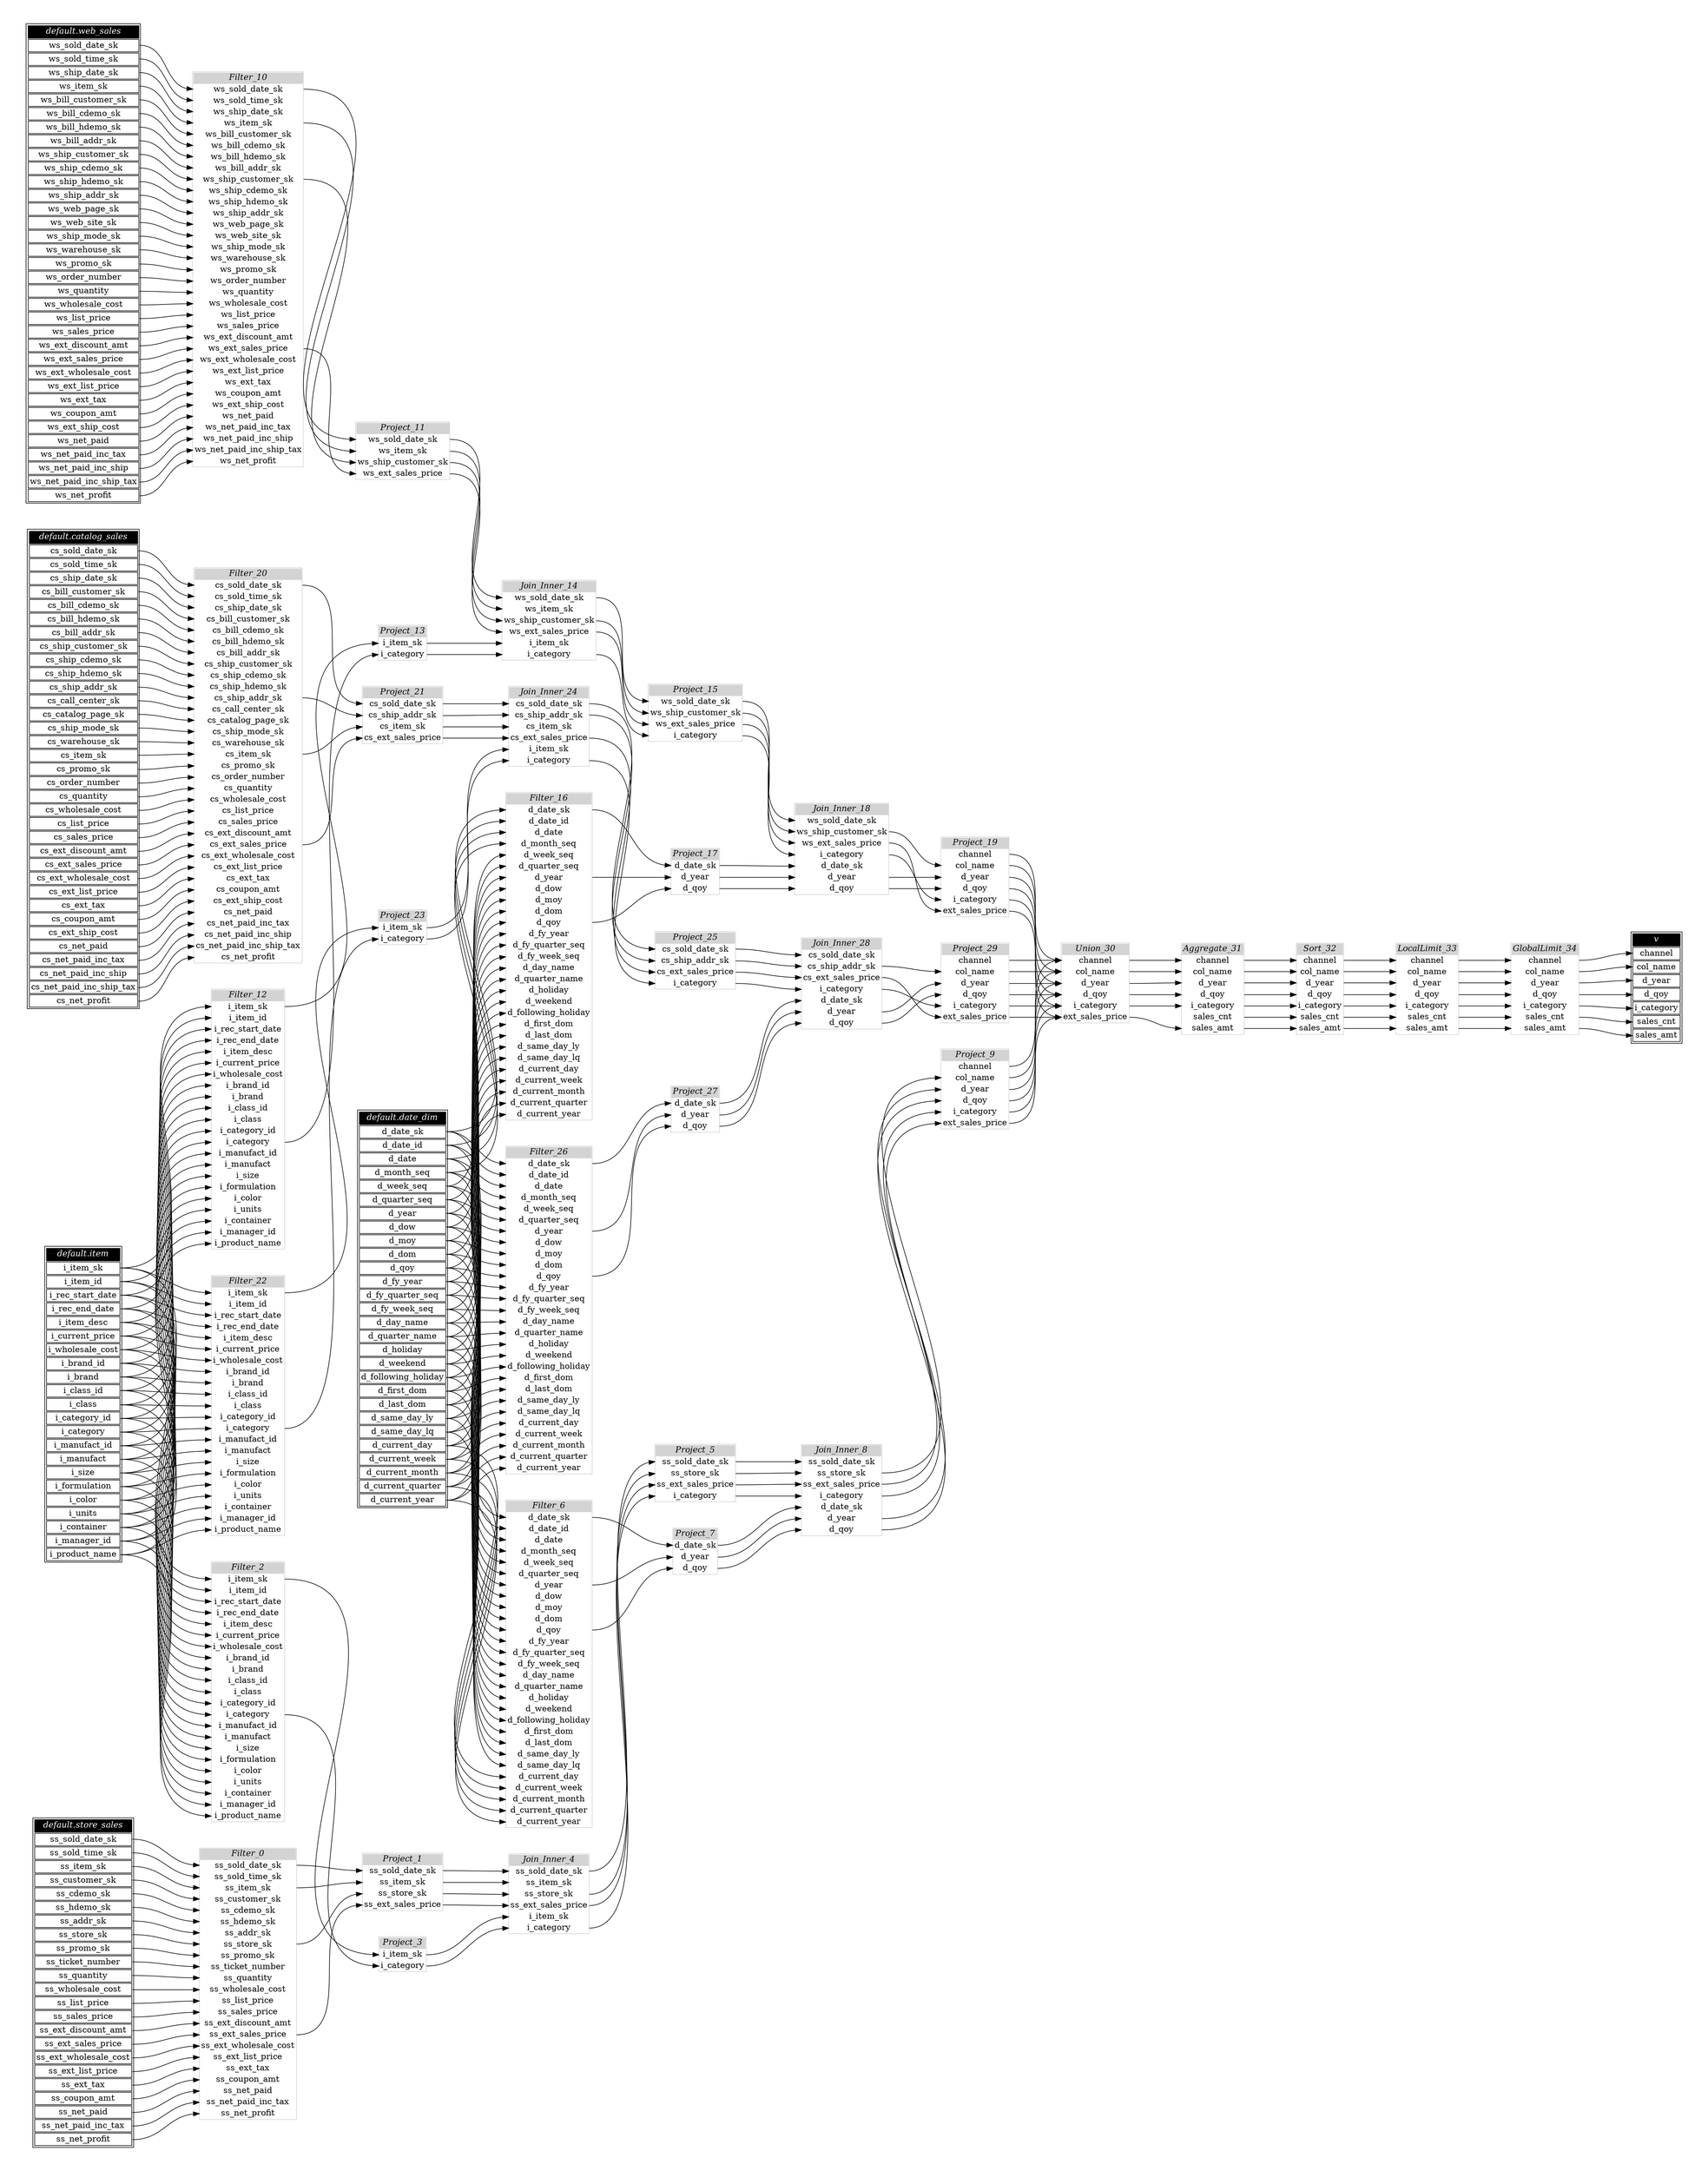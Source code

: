 // Automatically generated by TPCDSFlowTestSuite


digraph {
  graph [pad="0.5" nodesep="0.5" ranksep="1" fontname="Helvetica" rankdir=LR];
  node [shape=plaintext]

  
"Aggregate_31" [label=<
<table color="lightgray" border="1" cellborder="0" cellspacing="0">
  <tr><td bgcolor="lightgray" port="nodeName"><i>Aggregate_31</i></td></tr>
  <tr><td port="0">channel</td></tr>
<tr><td port="1">col_name</td></tr>
<tr><td port="2">d_year</td></tr>
<tr><td port="3">d_qoy</td></tr>
<tr><td port="4">i_category</td></tr>
<tr><td port="5">sales_cnt</td></tr>
<tr><td port="6">sales_amt</td></tr>
</table>>];
     

"Filter_0" [label=<
<table color="lightgray" border="1" cellborder="0" cellspacing="0">
  <tr><td bgcolor="lightgray" port="nodeName"><i>Filter_0</i></td></tr>
  <tr><td port="0">ss_sold_date_sk</td></tr>
<tr><td port="1">ss_sold_time_sk</td></tr>
<tr><td port="2">ss_item_sk</td></tr>
<tr><td port="3">ss_customer_sk</td></tr>
<tr><td port="4">ss_cdemo_sk</td></tr>
<tr><td port="5">ss_hdemo_sk</td></tr>
<tr><td port="6">ss_addr_sk</td></tr>
<tr><td port="7">ss_store_sk</td></tr>
<tr><td port="8">ss_promo_sk</td></tr>
<tr><td port="9">ss_ticket_number</td></tr>
<tr><td port="10">ss_quantity</td></tr>
<tr><td port="11">ss_wholesale_cost</td></tr>
<tr><td port="12">ss_list_price</td></tr>
<tr><td port="13">ss_sales_price</td></tr>
<tr><td port="14">ss_ext_discount_amt</td></tr>
<tr><td port="15">ss_ext_sales_price</td></tr>
<tr><td port="16">ss_ext_wholesale_cost</td></tr>
<tr><td port="17">ss_ext_list_price</td></tr>
<tr><td port="18">ss_ext_tax</td></tr>
<tr><td port="19">ss_coupon_amt</td></tr>
<tr><td port="20">ss_net_paid</td></tr>
<tr><td port="21">ss_net_paid_inc_tax</td></tr>
<tr><td port="22">ss_net_profit</td></tr>
</table>>];
     

"Filter_10" [label=<
<table color="lightgray" border="1" cellborder="0" cellspacing="0">
  <tr><td bgcolor="lightgray" port="nodeName"><i>Filter_10</i></td></tr>
  <tr><td port="0">ws_sold_date_sk</td></tr>
<tr><td port="1">ws_sold_time_sk</td></tr>
<tr><td port="2">ws_ship_date_sk</td></tr>
<tr><td port="3">ws_item_sk</td></tr>
<tr><td port="4">ws_bill_customer_sk</td></tr>
<tr><td port="5">ws_bill_cdemo_sk</td></tr>
<tr><td port="6">ws_bill_hdemo_sk</td></tr>
<tr><td port="7">ws_bill_addr_sk</td></tr>
<tr><td port="8">ws_ship_customer_sk</td></tr>
<tr><td port="9">ws_ship_cdemo_sk</td></tr>
<tr><td port="10">ws_ship_hdemo_sk</td></tr>
<tr><td port="11">ws_ship_addr_sk</td></tr>
<tr><td port="12">ws_web_page_sk</td></tr>
<tr><td port="13">ws_web_site_sk</td></tr>
<tr><td port="14">ws_ship_mode_sk</td></tr>
<tr><td port="15">ws_warehouse_sk</td></tr>
<tr><td port="16">ws_promo_sk</td></tr>
<tr><td port="17">ws_order_number</td></tr>
<tr><td port="18">ws_quantity</td></tr>
<tr><td port="19">ws_wholesale_cost</td></tr>
<tr><td port="20">ws_list_price</td></tr>
<tr><td port="21">ws_sales_price</td></tr>
<tr><td port="22">ws_ext_discount_amt</td></tr>
<tr><td port="23">ws_ext_sales_price</td></tr>
<tr><td port="24">ws_ext_wholesale_cost</td></tr>
<tr><td port="25">ws_ext_list_price</td></tr>
<tr><td port="26">ws_ext_tax</td></tr>
<tr><td port="27">ws_coupon_amt</td></tr>
<tr><td port="28">ws_ext_ship_cost</td></tr>
<tr><td port="29">ws_net_paid</td></tr>
<tr><td port="30">ws_net_paid_inc_tax</td></tr>
<tr><td port="31">ws_net_paid_inc_ship</td></tr>
<tr><td port="32">ws_net_paid_inc_ship_tax</td></tr>
<tr><td port="33">ws_net_profit</td></tr>
</table>>];
     

"Filter_12" [label=<
<table color="lightgray" border="1" cellborder="0" cellspacing="0">
  <tr><td bgcolor="lightgray" port="nodeName"><i>Filter_12</i></td></tr>
  <tr><td port="0">i_item_sk</td></tr>
<tr><td port="1">i_item_id</td></tr>
<tr><td port="2">i_rec_start_date</td></tr>
<tr><td port="3">i_rec_end_date</td></tr>
<tr><td port="4">i_item_desc</td></tr>
<tr><td port="5">i_current_price</td></tr>
<tr><td port="6">i_wholesale_cost</td></tr>
<tr><td port="7">i_brand_id</td></tr>
<tr><td port="8">i_brand</td></tr>
<tr><td port="9">i_class_id</td></tr>
<tr><td port="10">i_class</td></tr>
<tr><td port="11">i_category_id</td></tr>
<tr><td port="12">i_category</td></tr>
<tr><td port="13">i_manufact_id</td></tr>
<tr><td port="14">i_manufact</td></tr>
<tr><td port="15">i_size</td></tr>
<tr><td port="16">i_formulation</td></tr>
<tr><td port="17">i_color</td></tr>
<tr><td port="18">i_units</td></tr>
<tr><td port="19">i_container</td></tr>
<tr><td port="20">i_manager_id</td></tr>
<tr><td port="21">i_product_name</td></tr>
</table>>];
     

"Filter_16" [label=<
<table color="lightgray" border="1" cellborder="0" cellspacing="0">
  <tr><td bgcolor="lightgray" port="nodeName"><i>Filter_16</i></td></tr>
  <tr><td port="0">d_date_sk</td></tr>
<tr><td port="1">d_date_id</td></tr>
<tr><td port="2">d_date</td></tr>
<tr><td port="3">d_month_seq</td></tr>
<tr><td port="4">d_week_seq</td></tr>
<tr><td port="5">d_quarter_seq</td></tr>
<tr><td port="6">d_year</td></tr>
<tr><td port="7">d_dow</td></tr>
<tr><td port="8">d_moy</td></tr>
<tr><td port="9">d_dom</td></tr>
<tr><td port="10">d_qoy</td></tr>
<tr><td port="11">d_fy_year</td></tr>
<tr><td port="12">d_fy_quarter_seq</td></tr>
<tr><td port="13">d_fy_week_seq</td></tr>
<tr><td port="14">d_day_name</td></tr>
<tr><td port="15">d_quarter_name</td></tr>
<tr><td port="16">d_holiday</td></tr>
<tr><td port="17">d_weekend</td></tr>
<tr><td port="18">d_following_holiday</td></tr>
<tr><td port="19">d_first_dom</td></tr>
<tr><td port="20">d_last_dom</td></tr>
<tr><td port="21">d_same_day_ly</td></tr>
<tr><td port="22">d_same_day_lq</td></tr>
<tr><td port="23">d_current_day</td></tr>
<tr><td port="24">d_current_week</td></tr>
<tr><td port="25">d_current_month</td></tr>
<tr><td port="26">d_current_quarter</td></tr>
<tr><td port="27">d_current_year</td></tr>
</table>>];
     

"Filter_2" [label=<
<table color="lightgray" border="1" cellborder="0" cellspacing="0">
  <tr><td bgcolor="lightgray" port="nodeName"><i>Filter_2</i></td></tr>
  <tr><td port="0">i_item_sk</td></tr>
<tr><td port="1">i_item_id</td></tr>
<tr><td port="2">i_rec_start_date</td></tr>
<tr><td port="3">i_rec_end_date</td></tr>
<tr><td port="4">i_item_desc</td></tr>
<tr><td port="5">i_current_price</td></tr>
<tr><td port="6">i_wholesale_cost</td></tr>
<tr><td port="7">i_brand_id</td></tr>
<tr><td port="8">i_brand</td></tr>
<tr><td port="9">i_class_id</td></tr>
<tr><td port="10">i_class</td></tr>
<tr><td port="11">i_category_id</td></tr>
<tr><td port="12">i_category</td></tr>
<tr><td port="13">i_manufact_id</td></tr>
<tr><td port="14">i_manufact</td></tr>
<tr><td port="15">i_size</td></tr>
<tr><td port="16">i_formulation</td></tr>
<tr><td port="17">i_color</td></tr>
<tr><td port="18">i_units</td></tr>
<tr><td port="19">i_container</td></tr>
<tr><td port="20">i_manager_id</td></tr>
<tr><td port="21">i_product_name</td></tr>
</table>>];
     

"Filter_20" [label=<
<table color="lightgray" border="1" cellborder="0" cellspacing="0">
  <tr><td bgcolor="lightgray" port="nodeName"><i>Filter_20</i></td></tr>
  <tr><td port="0">cs_sold_date_sk</td></tr>
<tr><td port="1">cs_sold_time_sk</td></tr>
<tr><td port="2">cs_ship_date_sk</td></tr>
<tr><td port="3">cs_bill_customer_sk</td></tr>
<tr><td port="4">cs_bill_cdemo_sk</td></tr>
<tr><td port="5">cs_bill_hdemo_sk</td></tr>
<tr><td port="6">cs_bill_addr_sk</td></tr>
<tr><td port="7">cs_ship_customer_sk</td></tr>
<tr><td port="8">cs_ship_cdemo_sk</td></tr>
<tr><td port="9">cs_ship_hdemo_sk</td></tr>
<tr><td port="10">cs_ship_addr_sk</td></tr>
<tr><td port="11">cs_call_center_sk</td></tr>
<tr><td port="12">cs_catalog_page_sk</td></tr>
<tr><td port="13">cs_ship_mode_sk</td></tr>
<tr><td port="14">cs_warehouse_sk</td></tr>
<tr><td port="15">cs_item_sk</td></tr>
<tr><td port="16">cs_promo_sk</td></tr>
<tr><td port="17">cs_order_number</td></tr>
<tr><td port="18">cs_quantity</td></tr>
<tr><td port="19">cs_wholesale_cost</td></tr>
<tr><td port="20">cs_list_price</td></tr>
<tr><td port="21">cs_sales_price</td></tr>
<tr><td port="22">cs_ext_discount_amt</td></tr>
<tr><td port="23">cs_ext_sales_price</td></tr>
<tr><td port="24">cs_ext_wholesale_cost</td></tr>
<tr><td port="25">cs_ext_list_price</td></tr>
<tr><td port="26">cs_ext_tax</td></tr>
<tr><td port="27">cs_coupon_amt</td></tr>
<tr><td port="28">cs_ext_ship_cost</td></tr>
<tr><td port="29">cs_net_paid</td></tr>
<tr><td port="30">cs_net_paid_inc_tax</td></tr>
<tr><td port="31">cs_net_paid_inc_ship</td></tr>
<tr><td port="32">cs_net_paid_inc_ship_tax</td></tr>
<tr><td port="33">cs_net_profit</td></tr>
</table>>];
     

"Filter_22" [label=<
<table color="lightgray" border="1" cellborder="0" cellspacing="0">
  <tr><td bgcolor="lightgray" port="nodeName"><i>Filter_22</i></td></tr>
  <tr><td port="0">i_item_sk</td></tr>
<tr><td port="1">i_item_id</td></tr>
<tr><td port="2">i_rec_start_date</td></tr>
<tr><td port="3">i_rec_end_date</td></tr>
<tr><td port="4">i_item_desc</td></tr>
<tr><td port="5">i_current_price</td></tr>
<tr><td port="6">i_wholesale_cost</td></tr>
<tr><td port="7">i_brand_id</td></tr>
<tr><td port="8">i_brand</td></tr>
<tr><td port="9">i_class_id</td></tr>
<tr><td port="10">i_class</td></tr>
<tr><td port="11">i_category_id</td></tr>
<tr><td port="12">i_category</td></tr>
<tr><td port="13">i_manufact_id</td></tr>
<tr><td port="14">i_manufact</td></tr>
<tr><td port="15">i_size</td></tr>
<tr><td port="16">i_formulation</td></tr>
<tr><td port="17">i_color</td></tr>
<tr><td port="18">i_units</td></tr>
<tr><td port="19">i_container</td></tr>
<tr><td port="20">i_manager_id</td></tr>
<tr><td port="21">i_product_name</td></tr>
</table>>];
     

"Filter_26" [label=<
<table color="lightgray" border="1" cellborder="0" cellspacing="0">
  <tr><td bgcolor="lightgray" port="nodeName"><i>Filter_26</i></td></tr>
  <tr><td port="0">d_date_sk</td></tr>
<tr><td port="1">d_date_id</td></tr>
<tr><td port="2">d_date</td></tr>
<tr><td port="3">d_month_seq</td></tr>
<tr><td port="4">d_week_seq</td></tr>
<tr><td port="5">d_quarter_seq</td></tr>
<tr><td port="6">d_year</td></tr>
<tr><td port="7">d_dow</td></tr>
<tr><td port="8">d_moy</td></tr>
<tr><td port="9">d_dom</td></tr>
<tr><td port="10">d_qoy</td></tr>
<tr><td port="11">d_fy_year</td></tr>
<tr><td port="12">d_fy_quarter_seq</td></tr>
<tr><td port="13">d_fy_week_seq</td></tr>
<tr><td port="14">d_day_name</td></tr>
<tr><td port="15">d_quarter_name</td></tr>
<tr><td port="16">d_holiday</td></tr>
<tr><td port="17">d_weekend</td></tr>
<tr><td port="18">d_following_holiday</td></tr>
<tr><td port="19">d_first_dom</td></tr>
<tr><td port="20">d_last_dom</td></tr>
<tr><td port="21">d_same_day_ly</td></tr>
<tr><td port="22">d_same_day_lq</td></tr>
<tr><td port="23">d_current_day</td></tr>
<tr><td port="24">d_current_week</td></tr>
<tr><td port="25">d_current_month</td></tr>
<tr><td port="26">d_current_quarter</td></tr>
<tr><td port="27">d_current_year</td></tr>
</table>>];
     

"Filter_6" [label=<
<table color="lightgray" border="1" cellborder="0" cellspacing="0">
  <tr><td bgcolor="lightgray" port="nodeName"><i>Filter_6</i></td></tr>
  <tr><td port="0">d_date_sk</td></tr>
<tr><td port="1">d_date_id</td></tr>
<tr><td port="2">d_date</td></tr>
<tr><td port="3">d_month_seq</td></tr>
<tr><td port="4">d_week_seq</td></tr>
<tr><td port="5">d_quarter_seq</td></tr>
<tr><td port="6">d_year</td></tr>
<tr><td port="7">d_dow</td></tr>
<tr><td port="8">d_moy</td></tr>
<tr><td port="9">d_dom</td></tr>
<tr><td port="10">d_qoy</td></tr>
<tr><td port="11">d_fy_year</td></tr>
<tr><td port="12">d_fy_quarter_seq</td></tr>
<tr><td port="13">d_fy_week_seq</td></tr>
<tr><td port="14">d_day_name</td></tr>
<tr><td port="15">d_quarter_name</td></tr>
<tr><td port="16">d_holiday</td></tr>
<tr><td port="17">d_weekend</td></tr>
<tr><td port="18">d_following_holiday</td></tr>
<tr><td port="19">d_first_dom</td></tr>
<tr><td port="20">d_last_dom</td></tr>
<tr><td port="21">d_same_day_ly</td></tr>
<tr><td port="22">d_same_day_lq</td></tr>
<tr><td port="23">d_current_day</td></tr>
<tr><td port="24">d_current_week</td></tr>
<tr><td port="25">d_current_month</td></tr>
<tr><td port="26">d_current_quarter</td></tr>
<tr><td port="27">d_current_year</td></tr>
</table>>];
     

"GlobalLimit_34" [label=<
<table color="lightgray" border="1" cellborder="0" cellspacing="0">
  <tr><td bgcolor="lightgray" port="nodeName"><i>GlobalLimit_34</i></td></tr>
  <tr><td port="0">channel</td></tr>
<tr><td port="1">col_name</td></tr>
<tr><td port="2">d_year</td></tr>
<tr><td port="3">d_qoy</td></tr>
<tr><td port="4">i_category</td></tr>
<tr><td port="5">sales_cnt</td></tr>
<tr><td port="6">sales_amt</td></tr>
</table>>];
     

"Join_Inner_14" [label=<
<table color="lightgray" border="1" cellborder="0" cellspacing="0">
  <tr><td bgcolor="lightgray" port="nodeName"><i>Join_Inner_14</i></td></tr>
  <tr><td port="0">ws_sold_date_sk</td></tr>
<tr><td port="1">ws_item_sk</td></tr>
<tr><td port="2">ws_ship_customer_sk</td></tr>
<tr><td port="3">ws_ext_sales_price</td></tr>
<tr><td port="4">i_item_sk</td></tr>
<tr><td port="5">i_category</td></tr>
</table>>];
     

"Join_Inner_18" [label=<
<table color="lightgray" border="1" cellborder="0" cellspacing="0">
  <tr><td bgcolor="lightgray" port="nodeName"><i>Join_Inner_18</i></td></tr>
  <tr><td port="0">ws_sold_date_sk</td></tr>
<tr><td port="1">ws_ship_customer_sk</td></tr>
<tr><td port="2">ws_ext_sales_price</td></tr>
<tr><td port="3">i_category</td></tr>
<tr><td port="4">d_date_sk</td></tr>
<tr><td port="5">d_year</td></tr>
<tr><td port="6">d_qoy</td></tr>
</table>>];
     

"Join_Inner_24" [label=<
<table color="lightgray" border="1" cellborder="0" cellspacing="0">
  <tr><td bgcolor="lightgray" port="nodeName"><i>Join_Inner_24</i></td></tr>
  <tr><td port="0">cs_sold_date_sk</td></tr>
<tr><td port="1">cs_ship_addr_sk</td></tr>
<tr><td port="2">cs_item_sk</td></tr>
<tr><td port="3">cs_ext_sales_price</td></tr>
<tr><td port="4">i_item_sk</td></tr>
<tr><td port="5">i_category</td></tr>
</table>>];
     

"Join_Inner_28" [label=<
<table color="lightgray" border="1" cellborder="0" cellspacing="0">
  <tr><td bgcolor="lightgray" port="nodeName"><i>Join_Inner_28</i></td></tr>
  <tr><td port="0">cs_sold_date_sk</td></tr>
<tr><td port="1">cs_ship_addr_sk</td></tr>
<tr><td port="2">cs_ext_sales_price</td></tr>
<tr><td port="3">i_category</td></tr>
<tr><td port="4">d_date_sk</td></tr>
<tr><td port="5">d_year</td></tr>
<tr><td port="6">d_qoy</td></tr>
</table>>];
     

"Join_Inner_4" [label=<
<table color="lightgray" border="1" cellborder="0" cellspacing="0">
  <tr><td bgcolor="lightgray" port="nodeName"><i>Join_Inner_4</i></td></tr>
  <tr><td port="0">ss_sold_date_sk</td></tr>
<tr><td port="1">ss_item_sk</td></tr>
<tr><td port="2">ss_store_sk</td></tr>
<tr><td port="3">ss_ext_sales_price</td></tr>
<tr><td port="4">i_item_sk</td></tr>
<tr><td port="5">i_category</td></tr>
</table>>];
     

"Join_Inner_8" [label=<
<table color="lightgray" border="1" cellborder="0" cellspacing="0">
  <tr><td bgcolor="lightgray" port="nodeName"><i>Join_Inner_8</i></td></tr>
  <tr><td port="0">ss_sold_date_sk</td></tr>
<tr><td port="1">ss_store_sk</td></tr>
<tr><td port="2">ss_ext_sales_price</td></tr>
<tr><td port="3">i_category</td></tr>
<tr><td port="4">d_date_sk</td></tr>
<tr><td port="5">d_year</td></tr>
<tr><td port="6">d_qoy</td></tr>
</table>>];
     

"LocalLimit_33" [label=<
<table color="lightgray" border="1" cellborder="0" cellspacing="0">
  <tr><td bgcolor="lightgray" port="nodeName"><i>LocalLimit_33</i></td></tr>
  <tr><td port="0">channel</td></tr>
<tr><td port="1">col_name</td></tr>
<tr><td port="2">d_year</td></tr>
<tr><td port="3">d_qoy</td></tr>
<tr><td port="4">i_category</td></tr>
<tr><td port="5">sales_cnt</td></tr>
<tr><td port="6">sales_amt</td></tr>
</table>>];
     

"Project_1" [label=<
<table color="lightgray" border="1" cellborder="0" cellspacing="0">
  <tr><td bgcolor="lightgray" port="nodeName"><i>Project_1</i></td></tr>
  <tr><td port="0">ss_sold_date_sk</td></tr>
<tr><td port="1">ss_item_sk</td></tr>
<tr><td port="2">ss_store_sk</td></tr>
<tr><td port="3">ss_ext_sales_price</td></tr>
</table>>];
     

"Project_11" [label=<
<table color="lightgray" border="1" cellborder="0" cellspacing="0">
  <tr><td bgcolor="lightgray" port="nodeName"><i>Project_11</i></td></tr>
  <tr><td port="0">ws_sold_date_sk</td></tr>
<tr><td port="1">ws_item_sk</td></tr>
<tr><td port="2">ws_ship_customer_sk</td></tr>
<tr><td port="3">ws_ext_sales_price</td></tr>
</table>>];
     

"Project_13" [label=<
<table color="lightgray" border="1" cellborder="0" cellspacing="0">
  <tr><td bgcolor="lightgray" port="nodeName"><i>Project_13</i></td></tr>
  <tr><td port="0">i_item_sk</td></tr>
<tr><td port="1">i_category</td></tr>
</table>>];
     

"Project_15" [label=<
<table color="lightgray" border="1" cellborder="0" cellspacing="0">
  <tr><td bgcolor="lightgray" port="nodeName"><i>Project_15</i></td></tr>
  <tr><td port="0">ws_sold_date_sk</td></tr>
<tr><td port="1">ws_ship_customer_sk</td></tr>
<tr><td port="2">ws_ext_sales_price</td></tr>
<tr><td port="3">i_category</td></tr>
</table>>];
     

"Project_17" [label=<
<table color="lightgray" border="1" cellborder="0" cellspacing="0">
  <tr><td bgcolor="lightgray" port="nodeName"><i>Project_17</i></td></tr>
  <tr><td port="0">d_date_sk</td></tr>
<tr><td port="1">d_year</td></tr>
<tr><td port="2">d_qoy</td></tr>
</table>>];
     

"Project_19" [label=<
<table color="lightgray" border="1" cellborder="0" cellspacing="0">
  <tr><td bgcolor="lightgray" port="nodeName"><i>Project_19</i></td></tr>
  <tr><td port="0">channel</td></tr>
<tr><td port="1">col_name</td></tr>
<tr><td port="2">d_year</td></tr>
<tr><td port="3">d_qoy</td></tr>
<tr><td port="4">i_category</td></tr>
<tr><td port="5">ext_sales_price</td></tr>
</table>>];
     

"Project_21" [label=<
<table color="lightgray" border="1" cellborder="0" cellspacing="0">
  <tr><td bgcolor="lightgray" port="nodeName"><i>Project_21</i></td></tr>
  <tr><td port="0">cs_sold_date_sk</td></tr>
<tr><td port="1">cs_ship_addr_sk</td></tr>
<tr><td port="2">cs_item_sk</td></tr>
<tr><td port="3">cs_ext_sales_price</td></tr>
</table>>];
     

"Project_23" [label=<
<table color="lightgray" border="1" cellborder="0" cellspacing="0">
  <tr><td bgcolor="lightgray" port="nodeName"><i>Project_23</i></td></tr>
  <tr><td port="0">i_item_sk</td></tr>
<tr><td port="1">i_category</td></tr>
</table>>];
     

"Project_25" [label=<
<table color="lightgray" border="1" cellborder="0" cellspacing="0">
  <tr><td bgcolor="lightgray" port="nodeName"><i>Project_25</i></td></tr>
  <tr><td port="0">cs_sold_date_sk</td></tr>
<tr><td port="1">cs_ship_addr_sk</td></tr>
<tr><td port="2">cs_ext_sales_price</td></tr>
<tr><td port="3">i_category</td></tr>
</table>>];
     

"Project_27" [label=<
<table color="lightgray" border="1" cellborder="0" cellspacing="0">
  <tr><td bgcolor="lightgray" port="nodeName"><i>Project_27</i></td></tr>
  <tr><td port="0">d_date_sk</td></tr>
<tr><td port="1">d_year</td></tr>
<tr><td port="2">d_qoy</td></tr>
</table>>];
     

"Project_29" [label=<
<table color="lightgray" border="1" cellborder="0" cellspacing="0">
  <tr><td bgcolor="lightgray" port="nodeName"><i>Project_29</i></td></tr>
  <tr><td port="0">channel</td></tr>
<tr><td port="1">col_name</td></tr>
<tr><td port="2">d_year</td></tr>
<tr><td port="3">d_qoy</td></tr>
<tr><td port="4">i_category</td></tr>
<tr><td port="5">ext_sales_price</td></tr>
</table>>];
     

"Project_3" [label=<
<table color="lightgray" border="1" cellborder="0" cellspacing="0">
  <tr><td bgcolor="lightgray" port="nodeName"><i>Project_3</i></td></tr>
  <tr><td port="0">i_item_sk</td></tr>
<tr><td port="1">i_category</td></tr>
</table>>];
     

"Project_5" [label=<
<table color="lightgray" border="1" cellborder="0" cellspacing="0">
  <tr><td bgcolor="lightgray" port="nodeName"><i>Project_5</i></td></tr>
  <tr><td port="0">ss_sold_date_sk</td></tr>
<tr><td port="1">ss_store_sk</td></tr>
<tr><td port="2">ss_ext_sales_price</td></tr>
<tr><td port="3">i_category</td></tr>
</table>>];
     

"Project_7" [label=<
<table color="lightgray" border="1" cellborder="0" cellspacing="0">
  <tr><td bgcolor="lightgray" port="nodeName"><i>Project_7</i></td></tr>
  <tr><td port="0">d_date_sk</td></tr>
<tr><td port="1">d_year</td></tr>
<tr><td port="2">d_qoy</td></tr>
</table>>];
     

"Project_9" [label=<
<table color="lightgray" border="1" cellborder="0" cellspacing="0">
  <tr><td bgcolor="lightgray" port="nodeName"><i>Project_9</i></td></tr>
  <tr><td port="0">channel</td></tr>
<tr><td port="1">col_name</td></tr>
<tr><td port="2">d_year</td></tr>
<tr><td port="3">d_qoy</td></tr>
<tr><td port="4">i_category</td></tr>
<tr><td port="5">ext_sales_price</td></tr>
</table>>];
     

"Sort_32" [label=<
<table color="lightgray" border="1" cellborder="0" cellspacing="0">
  <tr><td bgcolor="lightgray" port="nodeName"><i>Sort_32</i></td></tr>
  <tr><td port="0">channel</td></tr>
<tr><td port="1">col_name</td></tr>
<tr><td port="2">d_year</td></tr>
<tr><td port="3">d_qoy</td></tr>
<tr><td port="4">i_category</td></tr>
<tr><td port="5">sales_cnt</td></tr>
<tr><td port="6">sales_amt</td></tr>
</table>>];
     

"Union_30" [label=<
<table color="lightgray" border="1" cellborder="0" cellspacing="0">
  <tr><td bgcolor="lightgray" port="nodeName"><i>Union_30</i></td></tr>
  <tr><td port="0">channel</td></tr>
<tr><td port="1">col_name</td></tr>
<tr><td port="2">d_year</td></tr>
<tr><td port="3">d_qoy</td></tr>
<tr><td port="4">i_category</td></tr>
<tr><td port="5">ext_sales_price</td></tr>
</table>>];
     

"default.catalog_sales" [color="black" label=<
<table>
  <tr><td bgcolor="black" port="nodeName"><i><font color="white">default.catalog_sales</font></i></td></tr>
  <tr><td port="0">cs_sold_date_sk</td></tr>
<tr><td port="1">cs_sold_time_sk</td></tr>
<tr><td port="2">cs_ship_date_sk</td></tr>
<tr><td port="3">cs_bill_customer_sk</td></tr>
<tr><td port="4">cs_bill_cdemo_sk</td></tr>
<tr><td port="5">cs_bill_hdemo_sk</td></tr>
<tr><td port="6">cs_bill_addr_sk</td></tr>
<tr><td port="7">cs_ship_customer_sk</td></tr>
<tr><td port="8">cs_ship_cdemo_sk</td></tr>
<tr><td port="9">cs_ship_hdemo_sk</td></tr>
<tr><td port="10">cs_ship_addr_sk</td></tr>
<tr><td port="11">cs_call_center_sk</td></tr>
<tr><td port="12">cs_catalog_page_sk</td></tr>
<tr><td port="13">cs_ship_mode_sk</td></tr>
<tr><td port="14">cs_warehouse_sk</td></tr>
<tr><td port="15">cs_item_sk</td></tr>
<tr><td port="16">cs_promo_sk</td></tr>
<tr><td port="17">cs_order_number</td></tr>
<tr><td port="18">cs_quantity</td></tr>
<tr><td port="19">cs_wholesale_cost</td></tr>
<tr><td port="20">cs_list_price</td></tr>
<tr><td port="21">cs_sales_price</td></tr>
<tr><td port="22">cs_ext_discount_amt</td></tr>
<tr><td port="23">cs_ext_sales_price</td></tr>
<tr><td port="24">cs_ext_wholesale_cost</td></tr>
<tr><td port="25">cs_ext_list_price</td></tr>
<tr><td port="26">cs_ext_tax</td></tr>
<tr><td port="27">cs_coupon_amt</td></tr>
<tr><td port="28">cs_ext_ship_cost</td></tr>
<tr><td port="29">cs_net_paid</td></tr>
<tr><td port="30">cs_net_paid_inc_tax</td></tr>
<tr><td port="31">cs_net_paid_inc_ship</td></tr>
<tr><td port="32">cs_net_paid_inc_ship_tax</td></tr>
<tr><td port="33">cs_net_profit</td></tr>
</table>>];
     

"default.date_dim" [color="black" label=<
<table>
  <tr><td bgcolor="black" port="nodeName"><i><font color="white">default.date_dim</font></i></td></tr>
  <tr><td port="0">d_date_sk</td></tr>
<tr><td port="1">d_date_id</td></tr>
<tr><td port="2">d_date</td></tr>
<tr><td port="3">d_month_seq</td></tr>
<tr><td port="4">d_week_seq</td></tr>
<tr><td port="5">d_quarter_seq</td></tr>
<tr><td port="6">d_year</td></tr>
<tr><td port="7">d_dow</td></tr>
<tr><td port="8">d_moy</td></tr>
<tr><td port="9">d_dom</td></tr>
<tr><td port="10">d_qoy</td></tr>
<tr><td port="11">d_fy_year</td></tr>
<tr><td port="12">d_fy_quarter_seq</td></tr>
<tr><td port="13">d_fy_week_seq</td></tr>
<tr><td port="14">d_day_name</td></tr>
<tr><td port="15">d_quarter_name</td></tr>
<tr><td port="16">d_holiday</td></tr>
<tr><td port="17">d_weekend</td></tr>
<tr><td port="18">d_following_holiday</td></tr>
<tr><td port="19">d_first_dom</td></tr>
<tr><td port="20">d_last_dom</td></tr>
<tr><td port="21">d_same_day_ly</td></tr>
<tr><td port="22">d_same_day_lq</td></tr>
<tr><td port="23">d_current_day</td></tr>
<tr><td port="24">d_current_week</td></tr>
<tr><td port="25">d_current_month</td></tr>
<tr><td port="26">d_current_quarter</td></tr>
<tr><td port="27">d_current_year</td></tr>
</table>>];
     

"default.item" [color="black" label=<
<table>
  <tr><td bgcolor="black" port="nodeName"><i><font color="white">default.item</font></i></td></tr>
  <tr><td port="0">i_item_sk</td></tr>
<tr><td port="1">i_item_id</td></tr>
<tr><td port="2">i_rec_start_date</td></tr>
<tr><td port="3">i_rec_end_date</td></tr>
<tr><td port="4">i_item_desc</td></tr>
<tr><td port="5">i_current_price</td></tr>
<tr><td port="6">i_wholesale_cost</td></tr>
<tr><td port="7">i_brand_id</td></tr>
<tr><td port="8">i_brand</td></tr>
<tr><td port="9">i_class_id</td></tr>
<tr><td port="10">i_class</td></tr>
<tr><td port="11">i_category_id</td></tr>
<tr><td port="12">i_category</td></tr>
<tr><td port="13">i_manufact_id</td></tr>
<tr><td port="14">i_manufact</td></tr>
<tr><td port="15">i_size</td></tr>
<tr><td port="16">i_formulation</td></tr>
<tr><td port="17">i_color</td></tr>
<tr><td port="18">i_units</td></tr>
<tr><td port="19">i_container</td></tr>
<tr><td port="20">i_manager_id</td></tr>
<tr><td port="21">i_product_name</td></tr>
</table>>];
     

"default.store_sales" [color="black" label=<
<table>
  <tr><td bgcolor="black" port="nodeName"><i><font color="white">default.store_sales</font></i></td></tr>
  <tr><td port="0">ss_sold_date_sk</td></tr>
<tr><td port="1">ss_sold_time_sk</td></tr>
<tr><td port="2">ss_item_sk</td></tr>
<tr><td port="3">ss_customer_sk</td></tr>
<tr><td port="4">ss_cdemo_sk</td></tr>
<tr><td port="5">ss_hdemo_sk</td></tr>
<tr><td port="6">ss_addr_sk</td></tr>
<tr><td port="7">ss_store_sk</td></tr>
<tr><td port="8">ss_promo_sk</td></tr>
<tr><td port="9">ss_ticket_number</td></tr>
<tr><td port="10">ss_quantity</td></tr>
<tr><td port="11">ss_wholesale_cost</td></tr>
<tr><td port="12">ss_list_price</td></tr>
<tr><td port="13">ss_sales_price</td></tr>
<tr><td port="14">ss_ext_discount_amt</td></tr>
<tr><td port="15">ss_ext_sales_price</td></tr>
<tr><td port="16">ss_ext_wholesale_cost</td></tr>
<tr><td port="17">ss_ext_list_price</td></tr>
<tr><td port="18">ss_ext_tax</td></tr>
<tr><td port="19">ss_coupon_amt</td></tr>
<tr><td port="20">ss_net_paid</td></tr>
<tr><td port="21">ss_net_paid_inc_tax</td></tr>
<tr><td port="22">ss_net_profit</td></tr>
</table>>];
     

"default.web_sales" [color="black" label=<
<table>
  <tr><td bgcolor="black" port="nodeName"><i><font color="white">default.web_sales</font></i></td></tr>
  <tr><td port="0">ws_sold_date_sk</td></tr>
<tr><td port="1">ws_sold_time_sk</td></tr>
<tr><td port="2">ws_ship_date_sk</td></tr>
<tr><td port="3">ws_item_sk</td></tr>
<tr><td port="4">ws_bill_customer_sk</td></tr>
<tr><td port="5">ws_bill_cdemo_sk</td></tr>
<tr><td port="6">ws_bill_hdemo_sk</td></tr>
<tr><td port="7">ws_bill_addr_sk</td></tr>
<tr><td port="8">ws_ship_customer_sk</td></tr>
<tr><td port="9">ws_ship_cdemo_sk</td></tr>
<tr><td port="10">ws_ship_hdemo_sk</td></tr>
<tr><td port="11">ws_ship_addr_sk</td></tr>
<tr><td port="12">ws_web_page_sk</td></tr>
<tr><td port="13">ws_web_site_sk</td></tr>
<tr><td port="14">ws_ship_mode_sk</td></tr>
<tr><td port="15">ws_warehouse_sk</td></tr>
<tr><td port="16">ws_promo_sk</td></tr>
<tr><td port="17">ws_order_number</td></tr>
<tr><td port="18">ws_quantity</td></tr>
<tr><td port="19">ws_wholesale_cost</td></tr>
<tr><td port="20">ws_list_price</td></tr>
<tr><td port="21">ws_sales_price</td></tr>
<tr><td port="22">ws_ext_discount_amt</td></tr>
<tr><td port="23">ws_ext_sales_price</td></tr>
<tr><td port="24">ws_ext_wholesale_cost</td></tr>
<tr><td port="25">ws_ext_list_price</td></tr>
<tr><td port="26">ws_ext_tax</td></tr>
<tr><td port="27">ws_coupon_amt</td></tr>
<tr><td port="28">ws_ext_ship_cost</td></tr>
<tr><td port="29">ws_net_paid</td></tr>
<tr><td port="30">ws_net_paid_inc_tax</td></tr>
<tr><td port="31">ws_net_paid_inc_ship</td></tr>
<tr><td port="32">ws_net_paid_inc_ship_tax</td></tr>
<tr><td port="33">ws_net_profit</td></tr>
</table>>];
     

"v" [color="black" label=<
<table>
  <tr><td bgcolor="black" port="nodeName"><i><font color="white">v</font></i></td></tr>
  <tr><td port="0">channel</td></tr>
<tr><td port="1">col_name</td></tr>
<tr><td port="2">d_year</td></tr>
<tr><td port="3">d_qoy</td></tr>
<tr><td port="4">i_category</td></tr>
<tr><td port="5">sales_cnt</td></tr>
<tr><td port="6">sales_amt</td></tr>
</table>>];
     
  "Aggregate_31":0 -> "Sort_32":0;
"Aggregate_31":1 -> "Sort_32":1;
"Aggregate_31":2 -> "Sort_32":2;
"Aggregate_31":3 -> "Sort_32":3;
"Aggregate_31":4 -> "Sort_32":4;
"Aggregate_31":5 -> "Sort_32":5;
"Aggregate_31":6 -> "Sort_32":6;
"Filter_0":0 -> "Project_1":0;
"Filter_0":15 -> "Project_1":3;
"Filter_0":2 -> "Project_1":1;
"Filter_0":7 -> "Project_1":2;
"Filter_10":0 -> "Project_11":0;
"Filter_10":23 -> "Project_11":3;
"Filter_10":3 -> "Project_11":1;
"Filter_10":8 -> "Project_11":2;
"Filter_12":0 -> "Project_13":0;
"Filter_12":12 -> "Project_13":1;
"Filter_16":0 -> "Project_17":0;
"Filter_16":10 -> "Project_17":2;
"Filter_16":6 -> "Project_17":1;
"Filter_2":0 -> "Project_3":0;
"Filter_2":12 -> "Project_3":1;
"Filter_20":0 -> "Project_21":0;
"Filter_20":10 -> "Project_21":1;
"Filter_20":15 -> "Project_21":2;
"Filter_20":23 -> "Project_21":3;
"Filter_22":0 -> "Project_23":0;
"Filter_22":12 -> "Project_23":1;
"Filter_26":0 -> "Project_27":0;
"Filter_26":10 -> "Project_27":2;
"Filter_26":6 -> "Project_27":1;
"Filter_6":0 -> "Project_7":0;
"Filter_6":10 -> "Project_7":2;
"Filter_6":6 -> "Project_7":1;
"GlobalLimit_34":0 -> "v":0;
"GlobalLimit_34":1 -> "v":1;
"GlobalLimit_34":2 -> "v":2;
"GlobalLimit_34":3 -> "v":3;
"GlobalLimit_34":4 -> "v":4;
"GlobalLimit_34":5 -> "v":5;
"GlobalLimit_34":6 -> "v":6;
"Join_Inner_14":0 -> "Project_15":0;
"Join_Inner_14":2 -> "Project_15":1;
"Join_Inner_14":3 -> "Project_15":2;
"Join_Inner_14":5 -> "Project_15":3;
"Join_Inner_18":1 -> "Project_19":1;
"Join_Inner_18":2 -> "Project_19":5;
"Join_Inner_18":3 -> "Project_19":4;
"Join_Inner_18":5 -> "Project_19":2;
"Join_Inner_18":6 -> "Project_19":3;
"Join_Inner_24":0 -> "Project_25":0;
"Join_Inner_24":1 -> "Project_25":1;
"Join_Inner_24":3 -> "Project_25":2;
"Join_Inner_24":5 -> "Project_25":3;
"Join_Inner_28":1 -> "Project_29":1;
"Join_Inner_28":2 -> "Project_29":5;
"Join_Inner_28":3 -> "Project_29":4;
"Join_Inner_28":5 -> "Project_29":2;
"Join_Inner_28":6 -> "Project_29":3;
"Join_Inner_4":0 -> "Project_5":0;
"Join_Inner_4":2 -> "Project_5":1;
"Join_Inner_4":3 -> "Project_5":2;
"Join_Inner_4":5 -> "Project_5":3;
"Join_Inner_8":1 -> "Project_9":1;
"Join_Inner_8":2 -> "Project_9":5;
"Join_Inner_8":3 -> "Project_9":4;
"Join_Inner_8":5 -> "Project_9":2;
"Join_Inner_8":6 -> "Project_9":3;
"LocalLimit_33":0 -> "GlobalLimit_34":0;
"LocalLimit_33":1 -> "GlobalLimit_34":1;
"LocalLimit_33":2 -> "GlobalLimit_34":2;
"LocalLimit_33":3 -> "GlobalLimit_34":3;
"LocalLimit_33":4 -> "GlobalLimit_34":4;
"LocalLimit_33":5 -> "GlobalLimit_34":5;
"LocalLimit_33":6 -> "GlobalLimit_34":6;
"Project_1":0 -> "Join_Inner_4":0;
"Project_1":1 -> "Join_Inner_4":1;
"Project_1":2 -> "Join_Inner_4":2;
"Project_1":3 -> "Join_Inner_4":3;
"Project_11":0 -> "Join_Inner_14":0;
"Project_11":1 -> "Join_Inner_14":1;
"Project_11":2 -> "Join_Inner_14":2;
"Project_11":3 -> "Join_Inner_14":3;
"Project_13":0 -> "Join_Inner_14":4;
"Project_13":1 -> "Join_Inner_14":5;
"Project_15":0 -> "Join_Inner_18":0;
"Project_15":1 -> "Join_Inner_18":1;
"Project_15":2 -> "Join_Inner_18":2;
"Project_15":3 -> "Join_Inner_18":3;
"Project_17":0 -> "Join_Inner_18":4;
"Project_17":1 -> "Join_Inner_18":5;
"Project_17":2 -> "Join_Inner_18":6;
"Project_19":0 -> "Union_30":0;
"Project_19":1 -> "Union_30":1;
"Project_19":2 -> "Union_30":2;
"Project_19":3 -> "Union_30":3;
"Project_19":4 -> "Union_30":4;
"Project_19":5 -> "Union_30":5;
"Project_21":0 -> "Join_Inner_24":0;
"Project_21":1 -> "Join_Inner_24":1;
"Project_21":2 -> "Join_Inner_24":2;
"Project_21":3 -> "Join_Inner_24":3;
"Project_23":0 -> "Join_Inner_24":4;
"Project_23":1 -> "Join_Inner_24":5;
"Project_25":0 -> "Join_Inner_28":0;
"Project_25":1 -> "Join_Inner_28":1;
"Project_25":2 -> "Join_Inner_28":2;
"Project_25":3 -> "Join_Inner_28":3;
"Project_27":0 -> "Join_Inner_28":4;
"Project_27":1 -> "Join_Inner_28":5;
"Project_27":2 -> "Join_Inner_28":6;
"Project_29":0 -> "Union_30":0;
"Project_29":1 -> "Union_30":1;
"Project_29":2 -> "Union_30":2;
"Project_29":3 -> "Union_30":3;
"Project_29":4 -> "Union_30":4;
"Project_29":5 -> "Union_30":5;
"Project_3":0 -> "Join_Inner_4":4;
"Project_3":1 -> "Join_Inner_4":5;
"Project_5":0 -> "Join_Inner_8":0;
"Project_5":1 -> "Join_Inner_8":1;
"Project_5":2 -> "Join_Inner_8":2;
"Project_5":3 -> "Join_Inner_8":3;
"Project_7":0 -> "Join_Inner_8":4;
"Project_7":1 -> "Join_Inner_8":5;
"Project_7":2 -> "Join_Inner_8":6;
"Project_9":0 -> "Union_30":0;
"Project_9":1 -> "Union_30":1;
"Project_9":2 -> "Union_30":2;
"Project_9":3 -> "Union_30":3;
"Project_9":4 -> "Union_30":4;
"Project_9":5 -> "Union_30":5;
"Sort_32":0 -> "LocalLimit_33":0;
"Sort_32":1 -> "LocalLimit_33":1;
"Sort_32":2 -> "LocalLimit_33":2;
"Sort_32":3 -> "LocalLimit_33":3;
"Sort_32":4 -> "LocalLimit_33":4;
"Sort_32":5 -> "LocalLimit_33":5;
"Sort_32":6 -> "LocalLimit_33":6;
"Union_30":0 -> "Aggregate_31":0;
"Union_30":1 -> "Aggregate_31":1;
"Union_30":2 -> "Aggregate_31":2;
"Union_30":3 -> "Aggregate_31":3;
"Union_30":4 -> "Aggregate_31":4;
"Union_30":5 -> "Aggregate_31":6;
"default.catalog_sales":0 -> "Filter_20":0;
"default.catalog_sales":1 -> "Filter_20":1;
"default.catalog_sales":10 -> "Filter_20":10;
"default.catalog_sales":11 -> "Filter_20":11;
"default.catalog_sales":12 -> "Filter_20":12;
"default.catalog_sales":13 -> "Filter_20":13;
"default.catalog_sales":14 -> "Filter_20":14;
"default.catalog_sales":15 -> "Filter_20":15;
"default.catalog_sales":16 -> "Filter_20":16;
"default.catalog_sales":17 -> "Filter_20":17;
"default.catalog_sales":18 -> "Filter_20":18;
"default.catalog_sales":19 -> "Filter_20":19;
"default.catalog_sales":2 -> "Filter_20":2;
"default.catalog_sales":20 -> "Filter_20":20;
"default.catalog_sales":21 -> "Filter_20":21;
"default.catalog_sales":22 -> "Filter_20":22;
"default.catalog_sales":23 -> "Filter_20":23;
"default.catalog_sales":24 -> "Filter_20":24;
"default.catalog_sales":25 -> "Filter_20":25;
"default.catalog_sales":26 -> "Filter_20":26;
"default.catalog_sales":27 -> "Filter_20":27;
"default.catalog_sales":28 -> "Filter_20":28;
"default.catalog_sales":29 -> "Filter_20":29;
"default.catalog_sales":3 -> "Filter_20":3;
"default.catalog_sales":30 -> "Filter_20":30;
"default.catalog_sales":31 -> "Filter_20":31;
"default.catalog_sales":32 -> "Filter_20":32;
"default.catalog_sales":33 -> "Filter_20":33;
"default.catalog_sales":4 -> "Filter_20":4;
"default.catalog_sales":5 -> "Filter_20":5;
"default.catalog_sales":6 -> "Filter_20":6;
"default.catalog_sales":7 -> "Filter_20":7;
"default.catalog_sales":8 -> "Filter_20":8;
"default.catalog_sales":9 -> "Filter_20":9;
"default.date_dim":0 -> "Filter_16":0;
"default.date_dim":0 -> "Filter_26":0;
"default.date_dim":0 -> "Filter_6":0;
"default.date_dim":1 -> "Filter_16":1;
"default.date_dim":1 -> "Filter_26":1;
"default.date_dim":1 -> "Filter_6":1;
"default.date_dim":10 -> "Filter_16":10;
"default.date_dim":10 -> "Filter_26":10;
"default.date_dim":10 -> "Filter_6":10;
"default.date_dim":11 -> "Filter_16":11;
"default.date_dim":11 -> "Filter_26":11;
"default.date_dim":11 -> "Filter_6":11;
"default.date_dim":12 -> "Filter_16":12;
"default.date_dim":12 -> "Filter_26":12;
"default.date_dim":12 -> "Filter_6":12;
"default.date_dim":13 -> "Filter_16":13;
"default.date_dim":13 -> "Filter_26":13;
"default.date_dim":13 -> "Filter_6":13;
"default.date_dim":14 -> "Filter_16":14;
"default.date_dim":14 -> "Filter_26":14;
"default.date_dim":14 -> "Filter_6":14;
"default.date_dim":15 -> "Filter_16":15;
"default.date_dim":15 -> "Filter_26":15;
"default.date_dim":15 -> "Filter_6":15;
"default.date_dim":16 -> "Filter_16":16;
"default.date_dim":16 -> "Filter_26":16;
"default.date_dim":16 -> "Filter_6":16;
"default.date_dim":17 -> "Filter_16":17;
"default.date_dim":17 -> "Filter_26":17;
"default.date_dim":17 -> "Filter_6":17;
"default.date_dim":18 -> "Filter_16":18;
"default.date_dim":18 -> "Filter_26":18;
"default.date_dim":18 -> "Filter_6":18;
"default.date_dim":19 -> "Filter_16":19;
"default.date_dim":19 -> "Filter_26":19;
"default.date_dim":19 -> "Filter_6":19;
"default.date_dim":2 -> "Filter_16":2;
"default.date_dim":2 -> "Filter_26":2;
"default.date_dim":2 -> "Filter_6":2;
"default.date_dim":20 -> "Filter_16":20;
"default.date_dim":20 -> "Filter_26":20;
"default.date_dim":20 -> "Filter_6":20;
"default.date_dim":21 -> "Filter_16":21;
"default.date_dim":21 -> "Filter_26":21;
"default.date_dim":21 -> "Filter_6":21;
"default.date_dim":22 -> "Filter_16":22;
"default.date_dim":22 -> "Filter_26":22;
"default.date_dim":22 -> "Filter_6":22;
"default.date_dim":23 -> "Filter_16":23;
"default.date_dim":23 -> "Filter_26":23;
"default.date_dim":23 -> "Filter_6":23;
"default.date_dim":24 -> "Filter_16":24;
"default.date_dim":24 -> "Filter_26":24;
"default.date_dim":24 -> "Filter_6":24;
"default.date_dim":25 -> "Filter_16":25;
"default.date_dim":25 -> "Filter_26":25;
"default.date_dim":25 -> "Filter_6":25;
"default.date_dim":26 -> "Filter_16":26;
"default.date_dim":26 -> "Filter_26":26;
"default.date_dim":26 -> "Filter_6":26;
"default.date_dim":27 -> "Filter_16":27;
"default.date_dim":27 -> "Filter_26":27;
"default.date_dim":27 -> "Filter_6":27;
"default.date_dim":3 -> "Filter_16":3;
"default.date_dim":3 -> "Filter_26":3;
"default.date_dim":3 -> "Filter_6":3;
"default.date_dim":4 -> "Filter_16":4;
"default.date_dim":4 -> "Filter_26":4;
"default.date_dim":4 -> "Filter_6":4;
"default.date_dim":5 -> "Filter_16":5;
"default.date_dim":5 -> "Filter_26":5;
"default.date_dim":5 -> "Filter_6":5;
"default.date_dim":6 -> "Filter_16":6;
"default.date_dim":6 -> "Filter_26":6;
"default.date_dim":6 -> "Filter_6":6;
"default.date_dim":7 -> "Filter_16":7;
"default.date_dim":7 -> "Filter_26":7;
"default.date_dim":7 -> "Filter_6":7;
"default.date_dim":8 -> "Filter_16":8;
"default.date_dim":8 -> "Filter_26":8;
"default.date_dim":8 -> "Filter_6":8;
"default.date_dim":9 -> "Filter_16":9;
"default.date_dim":9 -> "Filter_26":9;
"default.date_dim":9 -> "Filter_6":9;
"default.item":0 -> "Filter_12":0;
"default.item":0 -> "Filter_2":0;
"default.item":0 -> "Filter_22":0;
"default.item":1 -> "Filter_12":1;
"default.item":1 -> "Filter_2":1;
"default.item":1 -> "Filter_22":1;
"default.item":10 -> "Filter_12":10;
"default.item":10 -> "Filter_2":10;
"default.item":10 -> "Filter_22":10;
"default.item":11 -> "Filter_12":11;
"default.item":11 -> "Filter_2":11;
"default.item":11 -> "Filter_22":11;
"default.item":12 -> "Filter_12":12;
"default.item":12 -> "Filter_2":12;
"default.item":12 -> "Filter_22":12;
"default.item":13 -> "Filter_12":13;
"default.item":13 -> "Filter_2":13;
"default.item":13 -> "Filter_22":13;
"default.item":14 -> "Filter_12":14;
"default.item":14 -> "Filter_2":14;
"default.item":14 -> "Filter_22":14;
"default.item":15 -> "Filter_12":15;
"default.item":15 -> "Filter_2":15;
"default.item":15 -> "Filter_22":15;
"default.item":16 -> "Filter_12":16;
"default.item":16 -> "Filter_2":16;
"default.item":16 -> "Filter_22":16;
"default.item":17 -> "Filter_12":17;
"default.item":17 -> "Filter_2":17;
"default.item":17 -> "Filter_22":17;
"default.item":18 -> "Filter_12":18;
"default.item":18 -> "Filter_2":18;
"default.item":18 -> "Filter_22":18;
"default.item":19 -> "Filter_12":19;
"default.item":19 -> "Filter_2":19;
"default.item":19 -> "Filter_22":19;
"default.item":2 -> "Filter_12":2;
"default.item":2 -> "Filter_2":2;
"default.item":2 -> "Filter_22":2;
"default.item":20 -> "Filter_12":20;
"default.item":20 -> "Filter_2":20;
"default.item":20 -> "Filter_22":20;
"default.item":21 -> "Filter_12":21;
"default.item":21 -> "Filter_2":21;
"default.item":21 -> "Filter_22":21;
"default.item":3 -> "Filter_12":3;
"default.item":3 -> "Filter_2":3;
"default.item":3 -> "Filter_22":3;
"default.item":4 -> "Filter_12":4;
"default.item":4 -> "Filter_2":4;
"default.item":4 -> "Filter_22":4;
"default.item":5 -> "Filter_12":5;
"default.item":5 -> "Filter_2":5;
"default.item":5 -> "Filter_22":5;
"default.item":6 -> "Filter_12":6;
"default.item":6 -> "Filter_2":6;
"default.item":6 -> "Filter_22":6;
"default.item":7 -> "Filter_12":7;
"default.item":7 -> "Filter_2":7;
"default.item":7 -> "Filter_22":7;
"default.item":8 -> "Filter_12":8;
"default.item":8 -> "Filter_2":8;
"default.item":8 -> "Filter_22":8;
"default.item":9 -> "Filter_12":9;
"default.item":9 -> "Filter_2":9;
"default.item":9 -> "Filter_22":9;
"default.store_sales":0 -> "Filter_0":0;
"default.store_sales":1 -> "Filter_0":1;
"default.store_sales":10 -> "Filter_0":10;
"default.store_sales":11 -> "Filter_0":11;
"default.store_sales":12 -> "Filter_0":12;
"default.store_sales":13 -> "Filter_0":13;
"default.store_sales":14 -> "Filter_0":14;
"default.store_sales":15 -> "Filter_0":15;
"default.store_sales":16 -> "Filter_0":16;
"default.store_sales":17 -> "Filter_0":17;
"default.store_sales":18 -> "Filter_0":18;
"default.store_sales":19 -> "Filter_0":19;
"default.store_sales":2 -> "Filter_0":2;
"default.store_sales":20 -> "Filter_0":20;
"default.store_sales":21 -> "Filter_0":21;
"default.store_sales":22 -> "Filter_0":22;
"default.store_sales":3 -> "Filter_0":3;
"default.store_sales":4 -> "Filter_0":4;
"default.store_sales":5 -> "Filter_0":5;
"default.store_sales":6 -> "Filter_0":6;
"default.store_sales":7 -> "Filter_0":7;
"default.store_sales":8 -> "Filter_0":8;
"default.store_sales":9 -> "Filter_0":9;
"default.web_sales":0 -> "Filter_10":0;
"default.web_sales":1 -> "Filter_10":1;
"default.web_sales":10 -> "Filter_10":10;
"default.web_sales":11 -> "Filter_10":11;
"default.web_sales":12 -> "Filter_10":12;
"default.web_sales":13 -> "Filter_10":13;
"default.web_sales":14 -> "Filter_10":14;
"default.web_sales":15 -> "Filter_10":15;
"default.web_sales":16 -> "Filter_10":16;
"default.web_sales":17 -> "Filter_10":17;
"default.web_sales":18 -> "Filter_10":18;
"default.web_sales":19 -> "Filter_10":19;
"default.web_sales":2 -> "Filter_10":2;
"default.web_sales":20 -> "Filter_10":20;
"default.web_sales":21 -> "Filter_10":21;
"default.web_sales":22 -> "Filter_10":22;
"default.web_sales":23 -> "Filter_10":23;
"default.web_sales":24 -> "Filter_10":24;
"default.web_sales":25 -> "Filter_10":25;
"default.web_sales":26 -> "Filter_10":26;
"default.web_sales":27 -> "Filter_10":27;
"default.web_sales":28 -> "Filter_10":28;
"default.web_sales":29 -> "Filter_10":29;
"default.web_sales":3 -> "Filter_10":3;
"default.web_sales":30 -> "Filter_10":30;
"default.web_sales":31 -> "Filter_10":31;
"default.web_sales":32 -> "Filter_10":32;
"default.web_sales":33 -> "Filter_10":33;
"default.web_sales":4 -> "Filter_10":4;
"default.web_sales":5 -> "Filter_10":5;
"default.web_sales":6 -> "Filter_10":6;
"default.web_sales":7 -> "Filter_10":7;
"default.web_sales":8 -> "Filter_10":8;
"default.web_sales":9 -> "Filter_10":9;
}
       